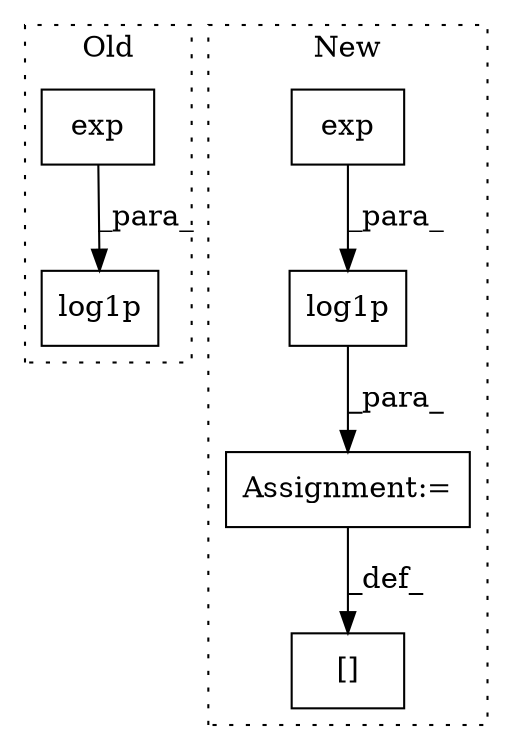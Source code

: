 digraph G {
subgraph cluster0 {
1 [label="log1p" a="32" s="3704,3722" l="6,1" shape="box"];
5 [label="exp" a="32" s="3716,3721" l="4,1" shape="box"];
label = "Old";
style="dotted";
}
subgraph cluster1 {
2 [label="exp" a="32" s="3761,3777" l="4,1" shape="box"];
3 [label="[]" a="2" s="3730,3741" l="2,1" shape="box"];
4 [label="log1p" a="32" s="3749,3778" l="6,1" shape="box"];
6 [label="Assignment:=" a="7" s="3742" l="1" shape="box"];
label = "New";
style="dotted";
}
2 -> 4 [label="_para_"];
4 -> 6 [label="_para_"];
5 -> 1 [label="_para_"];
6 -> 3 [label="_def_"];
}